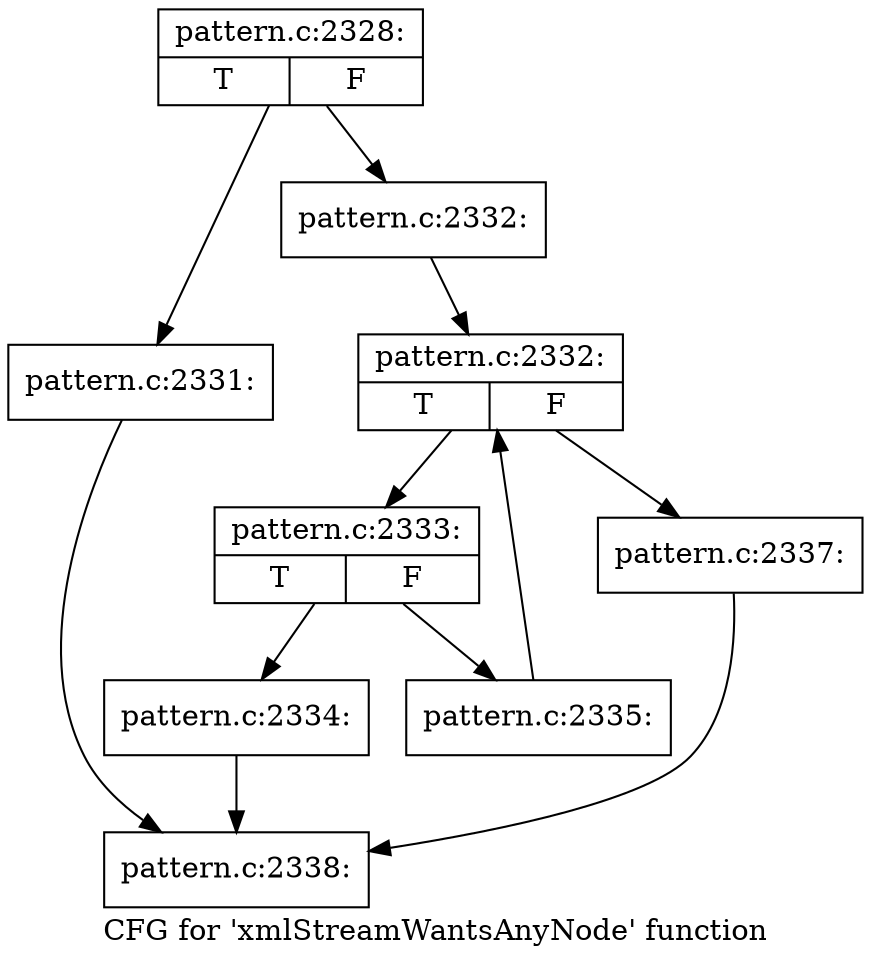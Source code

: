 digraph "CFG for 'xmlStreamWantsAnyNode' function" {
	label="CFG for 'xmlStreamWantsAnyNode' function";

	Node0x461ea80 [shape=record,label="{pattern.c:2328:|{<s0>T|<s1>F}}"];
	Node0x461ea80 -> Node0x461e9d0;
	Node0x461ea80 -> Node0x461ea20;
	Node0x461e9d0 [shape=record,label="{pattern.c:2331:}"];
	Node0x461e9d0 -> Node0x461a370;
	Node0x461ea20 [shape=record,label="{pattern.c:2332:}"];
	Node0x461ea20 -> Node0x461a820;
	Node0x461a820 [shape=record,label="{pattern.c:2332:|{<s0>T|<s1>F}}"];
	Node0x461a820 -> Node0x461f800;
	Node0x461a820 -> Node0x461a900;
	Node0x461f800 [shape=record,label="{pattern.c:2333:|{<s0>T|<s1>F}}"];
	Node0x461f800 -> Node0x461f9c0;
	Node0x461f800 -> Node0x461fa10;
	Node0x461f9c0 [shape=record,label="{pattern.c:2334:}"];
	Node0x461f9c0 -> Node0x461a370;
	Node0x461fa10 [shape=record,label="{pattern.c:2335:}"];
	Node0x461fa10 -> Node0x461a820;
	Node0x461a900 [shape=record,label="{pattern.c:2337:}"];
	Node0x461a900 -> Node0x461a370;
	Node0x461a370 [shape=record,label="{pattern.c:2338:}"];
}
